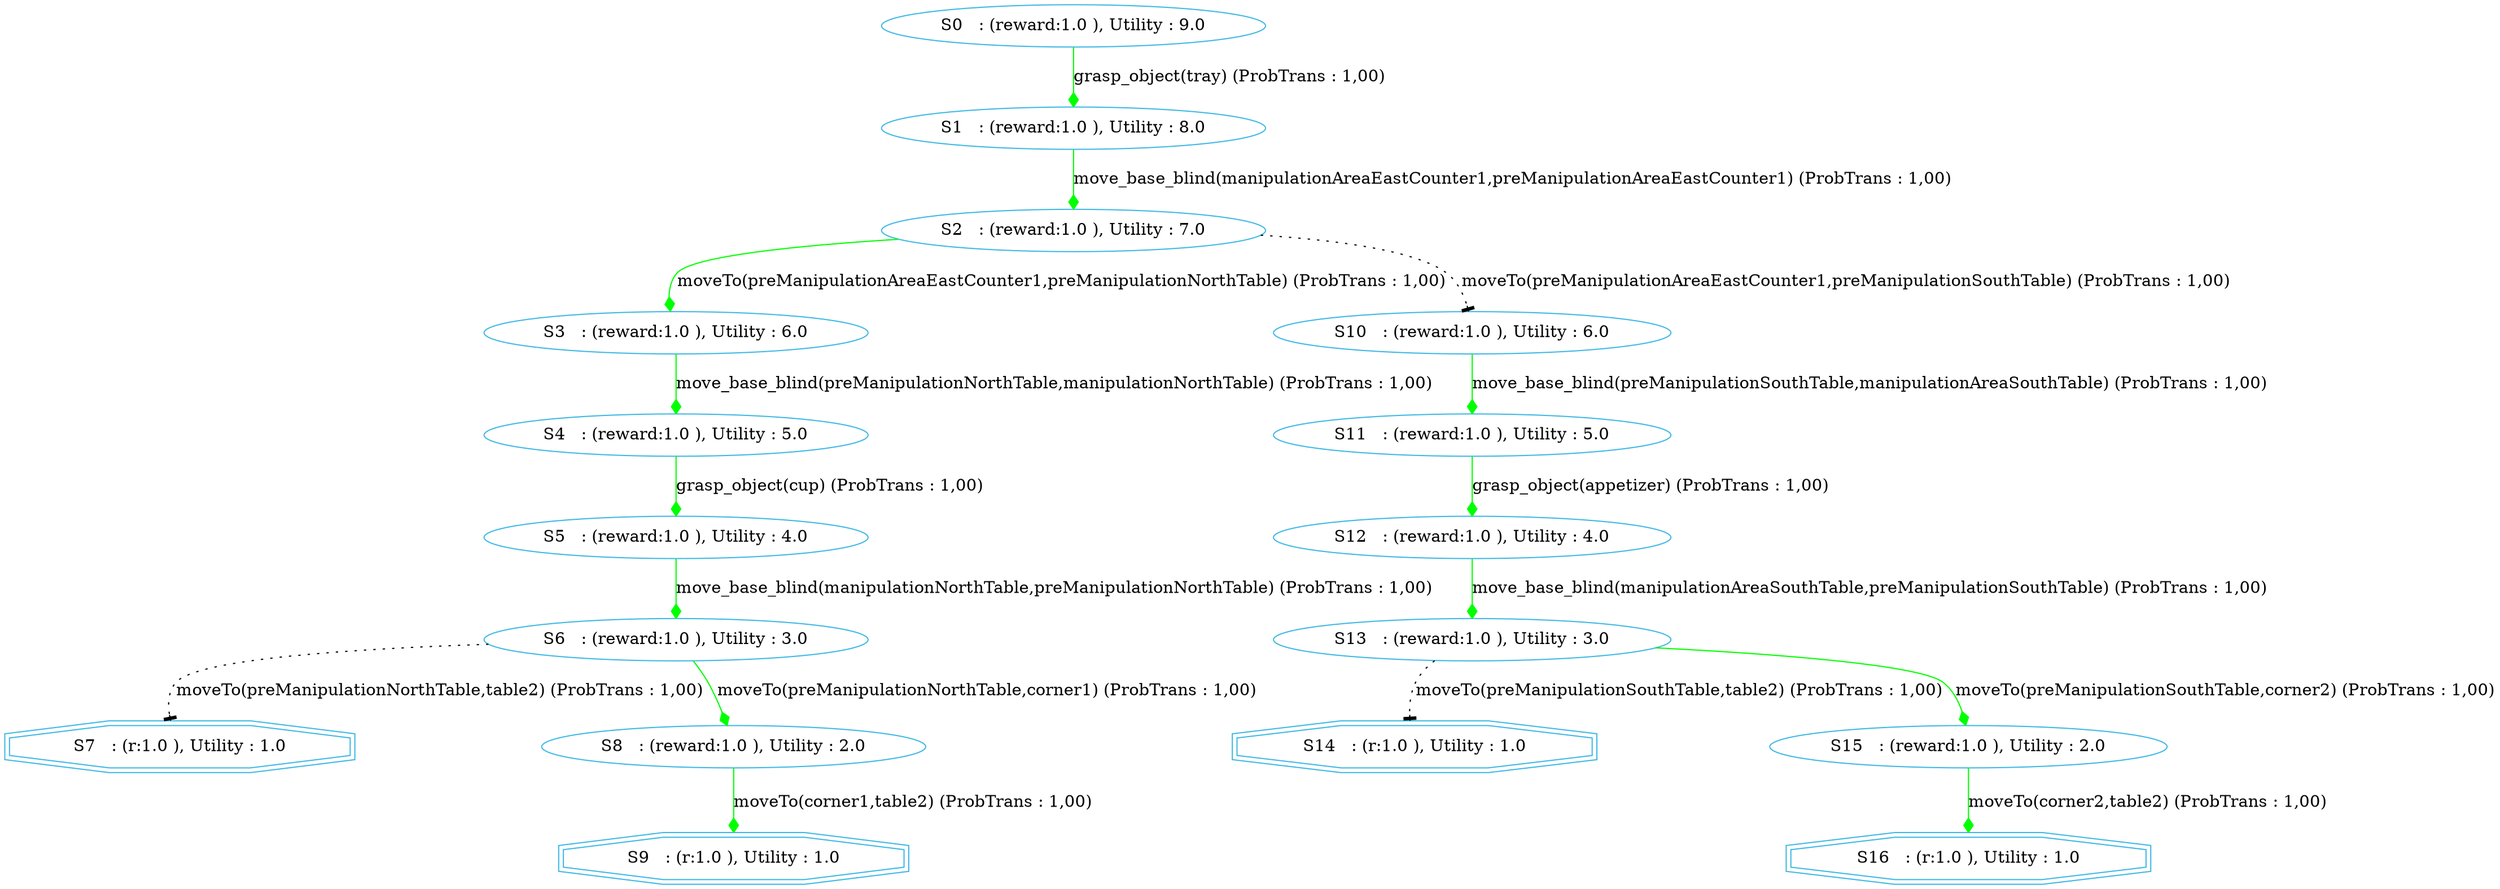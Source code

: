 digraph {
  node [color="#40b9e5" ]
 size="60,17";
"7" [label=" S7   : (r:1.0 ), Utility : 1.0 " shape=doubleoctagon];
"9" [label=" S9   : (r:1.0 ), Utility : 1.0 " shape=doubleoctagon];
"14" [label=" S14   : (r:1.0 ), Utility : 1.0 " shape=doubleoctagon];
"16" [label=" S16   : (r:1.0 ), Utility : 1.0 " shape=doubleoctagon];
"0" [label=" S0   : (reward:1.0 ), Utility : 9.0 "];
"1" [label=" S1   : (reward:1.0 ), Utility : 8.0 "];
"2" [label=" S2   : (reward:1.0 ), Utility : 7.0 "];
"3" [label=" S3   : (reward:1.0 ), Utility : 6.0 "];
"4" [label=" S4   : (reward:1.0 ), Utility : 5.0 "];
"5" [label=" S5   : (reward:1.0 ), Utility : 4.0 "];
"6" [label=" S6   : (reward:1.0 ), Utility : 3.0 "];
"8" [label=" S8   : (reward:1.0 ), Utility : 2.0 "];
"10" [label=" S10   : (reward:1.0 ), Utility : 6.0 "];
"11" [label=" S11   : (reward:1.0 ), Utility : 5.0 "];
"12" [label=" S12   : (reward:1.0 ), Utility : 4.0 "];
"13" [label=" S13   : (reward:1.0 ), Utility : 3.0 "];
"15" [label=" S15   : (reward:1.0 ), Utility : 2.0 "];
"0" -> "1" [ label="grasp_object(tray) (ProbTrans : 1,00)"
, arrowhead = diamond , color=green];"1" -> "2" [ label="move_base_blind(manipulationAreaEastCounter1,preManipulationAreaEastCounter1) (ProbTrans : 1,00)"
, arrowhead = diamond , color=green];"2" -> "3" [ label="moveTo(preManipulationAreaEastCounter1,preManipulationNorthTable) (ProbTrans : 1,00)"
, arrowhead = diamond , color=green];"2" -> "10" [ label="moveTo(preManipulationAreaEastCounter1,preManipulationSouthTable) (ProbTrans : 1,00)"
,style=dotted, arrowhead=tee];"3" -> "4" [ label="move_base_blind(preManipulationNorthTable,manipulationNorthTable) (ProbTrans : 1,00)"
, arrowhead = diamond , color=green];"4" -> "5" [ label="grasp_object(cup) (ProbTrans : 1,00)"
, arrowhead = diamond , color=green];"5" -> "6" [ label="move_base_blind(manipulationNorthTable,preManipulationNorthTable) (ProbTrans : 1,00)"
, arrowhead = diamond , color=green];"6" -> "7" [ label="moveTo(preManipulationNorthTable,table2) (ProbTrans : 1,00)"
,style=dotted, arrowhead=tee];"6" -> "8" [ label="moveTo(preManipulationNorthTable,corner1) (ProbTrans : 1,00)"
, arrowhead = diamond , color=green];"8" -> "9" [ label="moveTo(corner1,table2) (ProbTrans : 1,00)"
, arrowhead = diamond , color=green];"10" -> "11" [ label="move_base_blind(preManipulationSouthTable,manipulationAreaSouthTable) (ProbTrans : 1,00)"
, arrowhead = diamond , color=green];"11" -> "12" [ label="grasp_object(appetizer) (ProbTrans : 1,00)"
, arrowhead = diamond , color=green];"12" -> "13" [ label="move_base_blind(manipulationAreaSouthTable,preManipulationSouthTable) (ProbTrans : 1,00)"
, arrowhead = diamond , color=green];"13" -> "14" [ label="moveTo(preManipulationSouthTable,table2) (ProbTrans : 1,00)"
,style=dotted, arrowhead=tee];"13" -> "15" [ label="moveTo(preManipulationSouthTable,corner2) (ProbTrans : 1,00)"
, arrowhead = diamond , color=green];"15" -> "16" [ label="moveTo(corner2,table2) (ProbTrans : 1,00)"
, arrowhead = diamond , color=green];}
